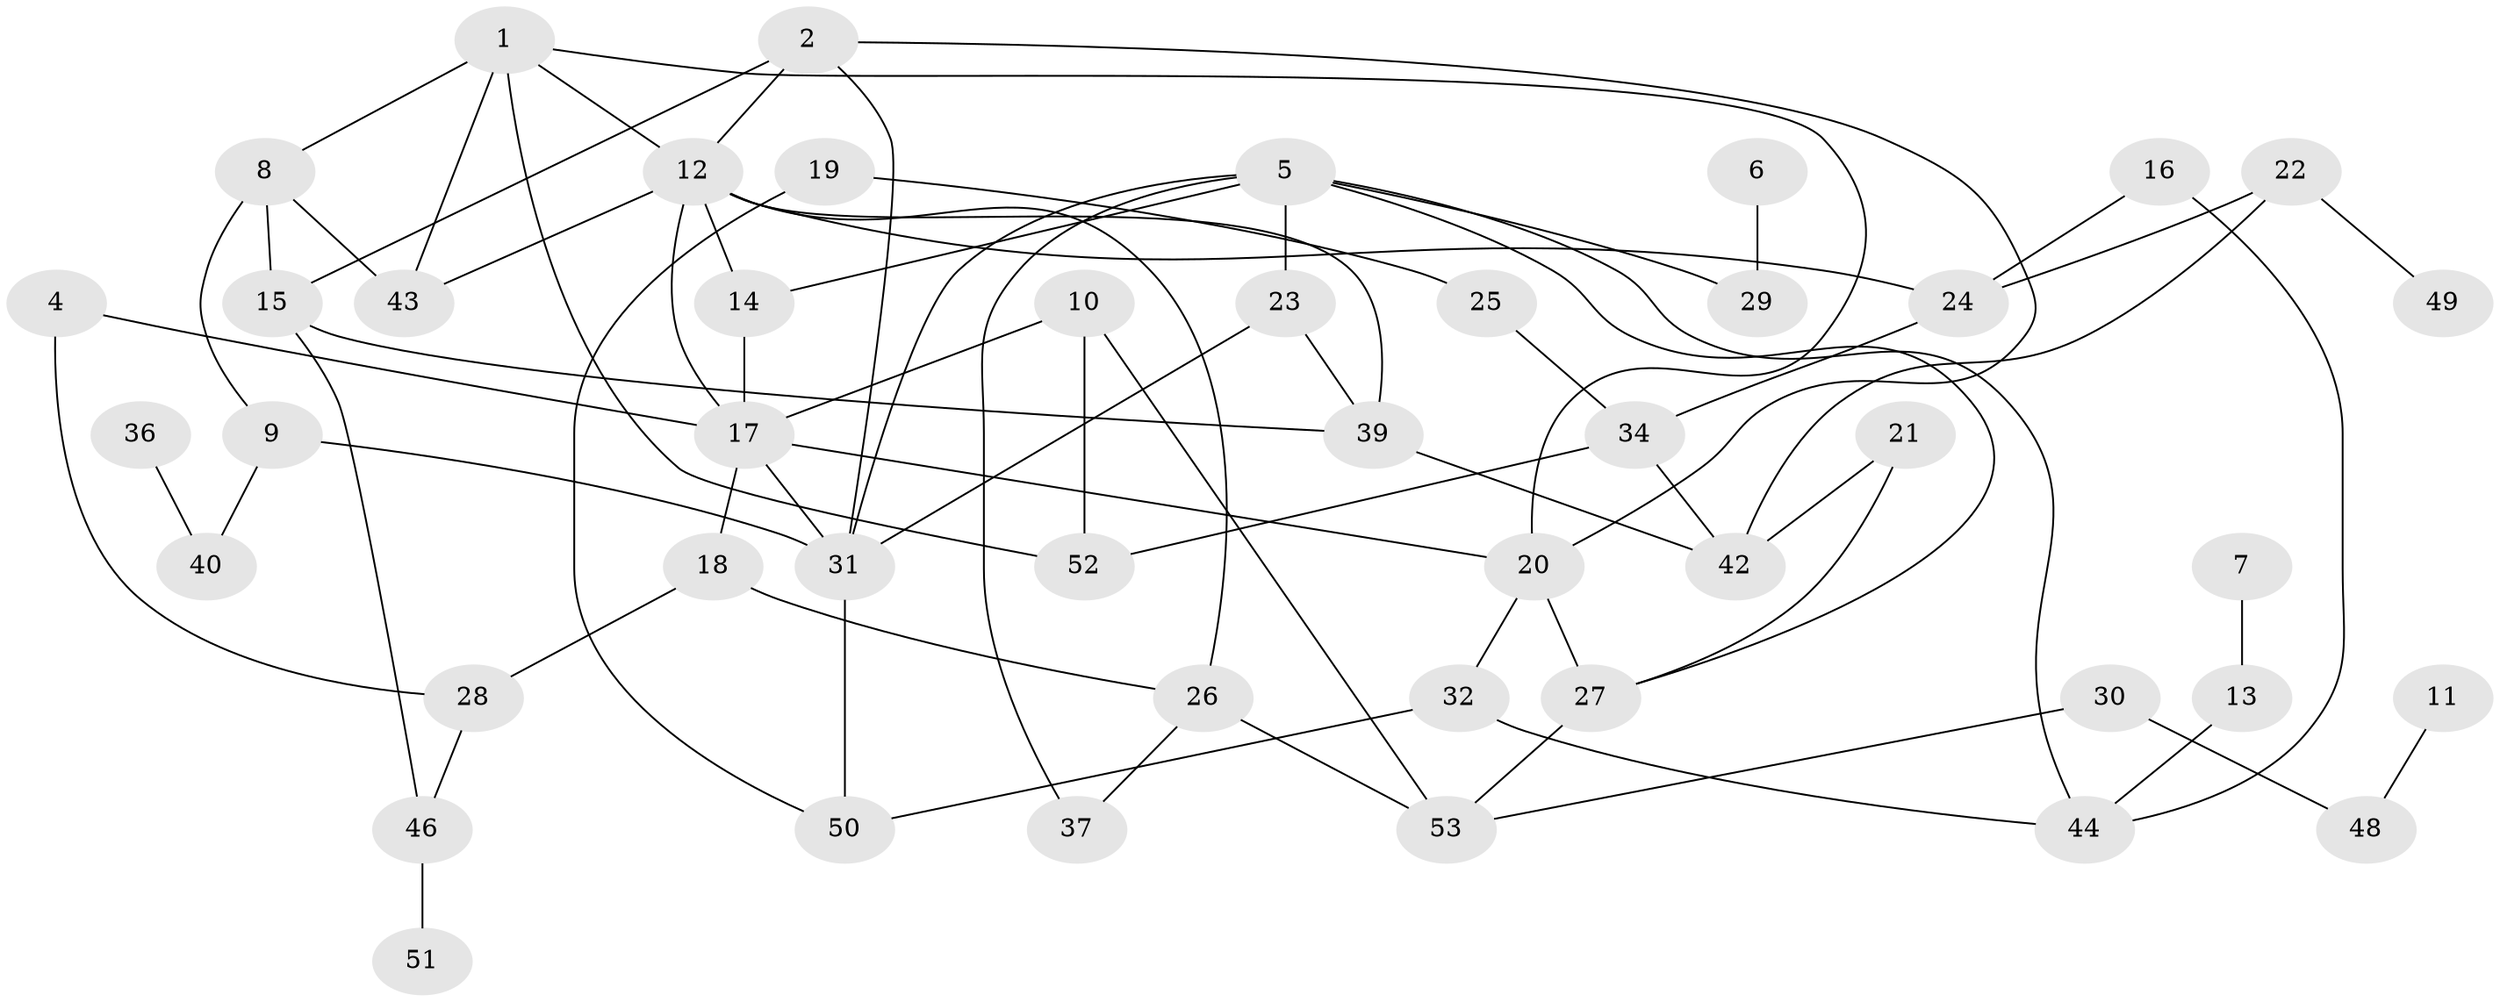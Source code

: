 // original degree distribution, {4: 0.16470588235294117, 3: 0.21176470588235294, 0: 0.08235294117647059, 2: 0.2823529411764706, 7: 0.011764705882352941, 1: 0.1411764705882353, 5: 0.10588235294117647}
// Generated by graph-tools (version 1.1) at 2025/48/03/04/25 22:48:25]
// undirected, 46 vertices, 73 edges
graph export_dot {
  node [color=gray90,style=filled];
  1;
  2;
  4;
  5;
  6;
  7;
  8;
  9;
  10;
  11;
  12;
  13;
  14;
  15;
  16;
  17;
  18;
  19;
  20;
  21;
  22;
  23;
  24;
  25;
  26;
  27;
  28;
  29;
  30;
  31;
  32;
  34;
  36;
  37;
  39;
  40;
  42;
  43;
  44;
  46;
  48;
  49;
  50;
  51;
  52;
  53;
  1 -- 8 [weight=1.0];
  1 -- 12 [weight=1.0];
  1 -- 20 [weight=2.0];
  1 -- 43 [weight=2.0];
  1 -- 52 [weight=1.0];
  2 -- 12 [weight=1.0];
  2 -- 15 [weight=1.0];
  2 -- 20 [weight=1.0];
  2 -- 31 [weight=1.0];
  4 -- 17 [weight=1.0];
  4 -- 28 [weight=1.0];
  5 -- 14 [weight=1.0];
  5 -- 23 [weight=1.0];
  5 -- 27 [weight=1.0];
  5 -- 29 [weight=1.0];
  5 -- 31 [weight=1.0];
  5 -- 37 [weight=1.0];
  5 -- 44 [weight=1.0];
  6 -- 29 [weight=1.0];
  7 -- 13 [weight=1.0];
  8 -- 9 [weight=1.0];
  8 -- 15 [weight=1.0];
  8 -- 43 [weight=1.0];
  9 -- 31 [weight=2.0];
  9 -- 40 [weight=1.0];
  10 -- 17 [weight=1.0];
  10 -- 52 [weight=1.0];
  10 -- 53 [weight=1.0];
  11 -- 48 [weight=1.0];
  12 -- 14 [weight=1.0];
  12 -- 17 [weight=1.0];
  12 -- 24 [weight=1.0];
  12 -- 26 [weight=4.0];
  12 -- 39 [weight=1.0];
  12 -- 43 [weight=1.0];
  13 -- 44 [weight=1.0];
  14 -- 17 [weight=1.0];
  15 -- 39 [weight=1.0];
  15 -- 46 [weight=1.0];
  16 -- 24 [weight=1.0];
  16 -- 44 [weight=1.0];
  17 -- 18 [weight=1.0];
  17 -- 20 [weight=1.0];
  17 -- 31 [weight=1.0];
  18 -- 26 [weight=1.0];
  18 -- 28 [weight=1.0];
  19 -- 25 [weight=1.0];
  19 -- 50 [weight=1.0];
  20 -- 27 [weight=2.0];
  20 -- 32 [weight=1.0];
  21 -- 27 [weight=1.0];
  21 -- 42 [weight=1.0];
  22 -- 24 [weight=1.0];
  22 -- 42 [weight=1.0];
  22 -- 49 [weight=1.0];
  23 -- 31 [weight=1.0];
  23 -- 39 [weight=1.0];
  24 -- 34 [weight=1.0];
  25 -- 34 [weight=1.0];
  26 -- 37 [weight=1.0];
  26 -- 53 [weight=1.0];
  27 -- 53 [weight=1.0];
  28 -- 46 [weight=1.0];
  30 -- 48 [weight=1.0];
  30 -- 53 [weight=1.0];
  31 -- 50 [weight=1.0];
  32 -- 44 [weight=1.0];
  32 -- 50 [weight=1.0];
  34 -- 42 [weight=1.0];
  34 -- 52 [weight=1.0];
  36 -- 40 [weight=1.0];
  39 -- 42 [weight=1.0];
  46 -- 51 [weight=1.0];
}
